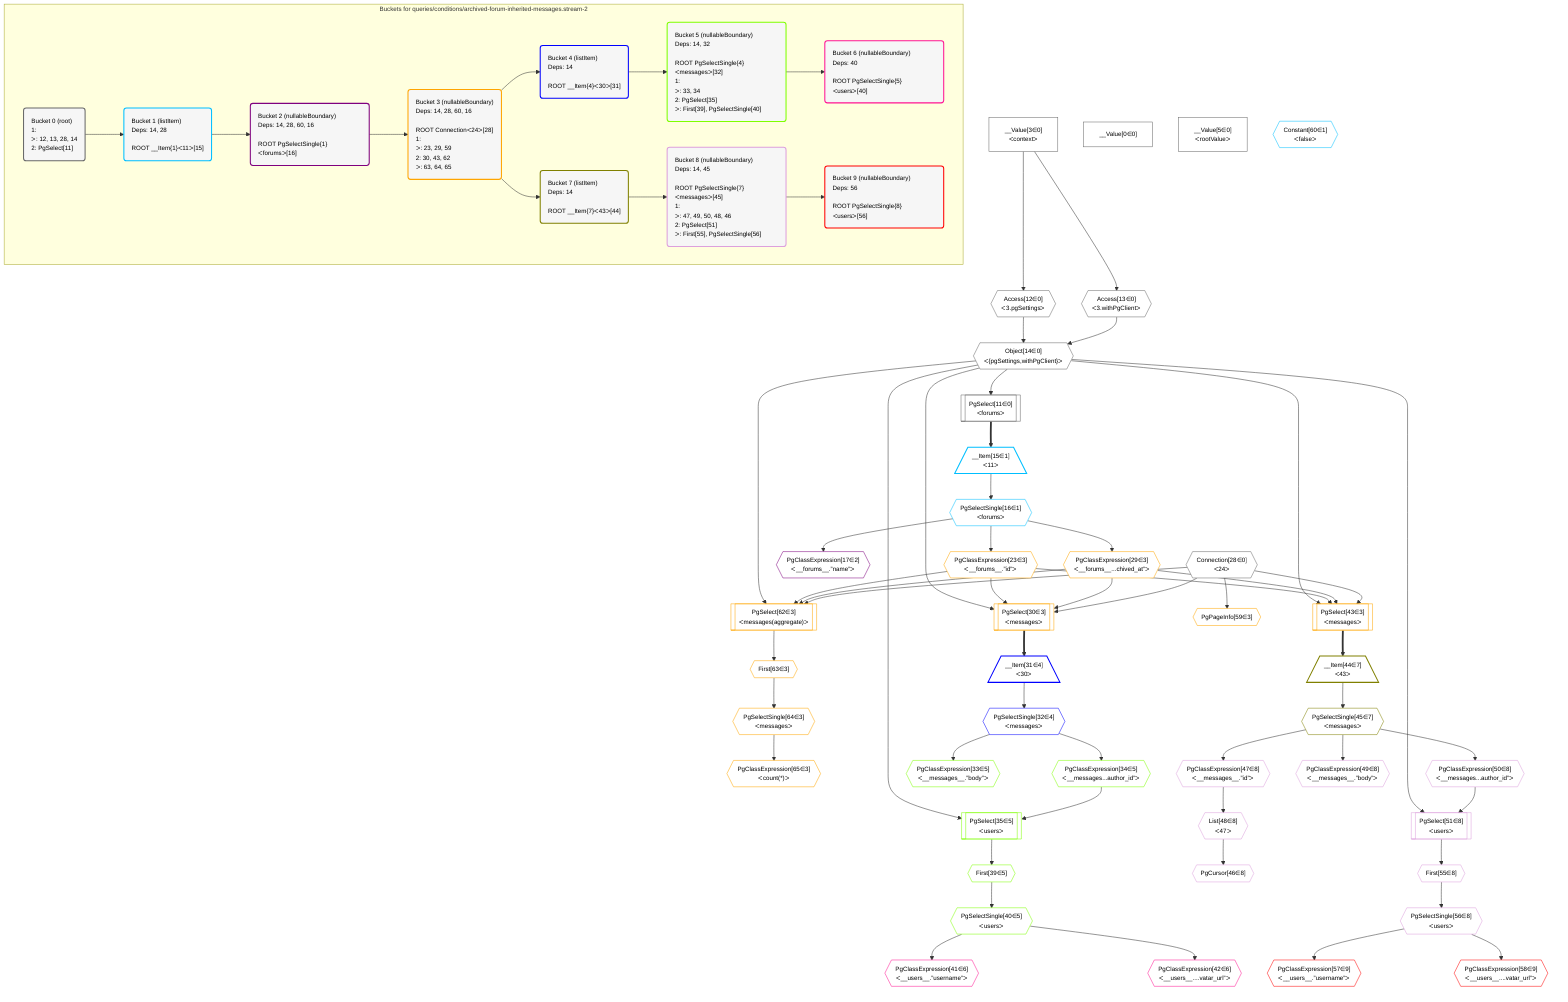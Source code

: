 %%{init: {'themeVariables': { 'fontSize': '12px'}}}%%
graph TD
    classDef path fill:#eee,stroke:#000,color:#000
    classDef plan fill:#fff,stroke-width:1px,color:#000
    classDef itemplan fill:#fff,stroke-width:2px,color:#000
    classDef unbatchedplan fill:#dff,stroke-width:1px,color:#000
    classDef sideeffectplan fill:#fcc,stroke-width:2px,color:#000
    classDef bucket fill:#f6f6f6,color:#000,stroke-width:2px,text-align:left


    %% plan dependencies
    Object14{{"Object[14∈0]<br />ᐸ{pgSettings,withPgClient}ᐳ"}}:::plan
    Access12{{"Access[12∈0]<br />ᐸ3.pgSettingsᐳ"}}:::plan
    Access13{{"Access[13∈0]<br />ᐸ3.withPgClientᐳ"}}:::plan
    Access12 & Access13 --> Object14
    PgSelect11[["PgSelect[11∈0]<br />ᐸforumsᐳ"]]:::plan
    Object14 --> PgSelect11
    __Value3["__Value[3∈0]<br />ᐸcontextᐳ"]:::plan
    __Value3 --> Access12
    __Value3 --> Access13
    __Value0["__Value[0∈0]"]:::plan
    __Value5["__Value[5∈0]<br />ᐸrootValueᐳ"]:::plan
    Connection28{{"Connection[28∈0]<br />ᐸ24ᐳ"}}:::plan
    __Item15[/"__Item[15∈1]<br />ᐸ11ᐳ"\]:::itemplan
    PgSelect11 ==> __Item15
    PgSelectSingle16{{"PgSelectSingle[16∈1]<br />ᐸforumsᐳ"}}:::plan
    __Item15 --> PgSelectSingle16
    Constant60{{"Constant[60∈1]<br />ᐸfalseᐳ"}}:::plan
    PgClassExpression17{{"PgClassExpression[17∈2]<br />ᐸ__forums__.”name”ᐳ"}}:::plan
    PgSelectSingle16 --> PgClassExpression17
    PgSelect30[["PgSelect[30∈3]<br />ᐸmessagesᐳ"]]:::plan
    PgClassExpression23{{"PgClassExpression[23∈3]<br />ᐸ__forums__.”id”ᐳ"}}:::plan
    PgClassExpression29{{"PgClassExpression[29∈3]<br />ᐸ__forums__...chived_at”ᐳ"}}:::plan
    Object14 & PgClassExpression23 & PgClassExpression29 & Connection28 --> PgSelect30
    PgSelect43[["PgSelect[43∈3]<br />ᐸmessagesᐳ"]]:::plan
    Object14 & PgClassExpression23 & PgClassExpression29 & Connection28 --> PgSelect43
    PgSelect62[["PgSelect[62∈3]<br />ᐸmessages(aggregate)ᐳ"]]:::plan
    Object14 & PgClassExpression23 & PgClassExpression29 & Connection28 --> PgSelect62
    PgSelectSingle16 --> PgClassExpression23
    PgSelectSingle16 --> PgClassExpression29
    PgPageInfo59{{"PgPageInfo[59∈3]"}}:::plan
    Connection28 --> PgPageInfo59
    First63{{"First[63∈3]"}}:::plan
    PgSelect62 --> First63
    PgSelectSingle64{{"PgSelectSingle[64∈3]<br />ᐸmessagesᐳ"}}:::plan
    First63 --> PgSelectSingle64
    PgClassExpression65{{"PgClassExpression[65∈3]<br />ᐸcount(*)ᐳ"}}:::plan
    PgSelectSingle64 --> PgClassExpression65
    __Item31[/"__Item[31∈4]<br />ᐸ30ᐳ"\]:::itemplan
    PgSelect30 ==> __Item31
    PgSelectSingle32{{"PgSelectSingle[32∈4]<br />ᐸmessagesᐳ"}}:::plan
    __Item31 --> PgSelectSingle32
    PgSelect35[["PgSelect[35∈5]<br />ᐸusersᐳ"]]:::plan
    PgClassExpression34{{"PgClassExpression[34∈5]<br />ᐸ__messages...author_id”ᐳ"}}:::plan
    Object14 & PgClassExpression34 --> PgSelect35
    PgClassExpression33{{"PgClassExpression[33∈5]<br />ᐸ__messages__.”body”ᐳ"}}:::plan
    PgSelectSingle32 --> PgClassExpression33
    PgSelectSingle32 --> PgClassExpression34
    First39{{"First[39∈5]"}}:::plan
    PgSelect35 --> First39
    PgSelectSingle40{{"PgSelectSingle[40∈5]<br />ᐸusersᐳ"}}:::plan
    First39 --> PgSelectSingle40
    PgClassExpression41{{"PgClassExpression[41∈6]<br />ᐸ__users__.”username”ᐳ"}}:::plan
    PgSelectSingle40 --> PgClassExpression41
    PgClassExpression42{{"PgClassExpression[42∈6]<br />ᐸ__users__....vatar_url”ᐳ"}}:::plan
    PgSelectSingle40 --> PgClassExpression42
    __Item44[/"__Item[44∈7]<br />ᐸ43ᐳ"\]:::itemplan
    PgSelect43 ==> __Item44
    PgSelectSingle45{{"PgSelectSingle[45∈7]<br />ᐸmessagesᐳ"}}:::plan
    __Item44 --> PgSelectSingle45
    PgSelect51[["PgSelect[51∈8]<br />ᐸusersᐳ"]]:::plan
    PgClassExpression50{{"PgClassExpression[50∈8]<br />ᐸ__messages...author_id”ᐳ"}}:::plan
    Object14 & PgClassExpression50 --> PgSelect51
    PgCursor46{{"PgCursor[46∈8]"}}:::plan
    List48{{"List[48∈8]<br />ᐸ47ᐳ"}}:::plan
    List48 --> PgCursor46
    PgClassExpression47{{"PgClassExpression[47∈8]<br />ᐸ__messages__.”id”ᐳ"}}:::plan
    PgSelectSingle45 --> PgClassExpression47
    PgClassExpression47 --> List48
    PgClassExpression49{{"PgClassExpression[49∈8]<br />ᐸ__messages__.”body”ᐳ"}}:::plan
    PgSelectSingle45 --> PgClassExpression49
    PgSelectSingle45 --> PgClassExpression50
    First55{{"First[55∈8]"}}:::plan
    PgSelect51 --> First55
    PgSelectSingle56{{"PgSelectSingle[56∈8]<br />ᐸusersᐳ"}}:::plan
    First55 --> PgSelectSingle56
    PgClassExpression57{{"PgClassExpression[57∈9]<br />ᐸ__users__.”username”ᐳ"}}:::plan
    PgSelectSingle56 --> PgClassExpression57
    PgClassExpression58{{"PgClassExpression[58∈9]<br />ᐸ__users__....vatar_url”ᐳ"}}:::plan
    PgSelectSingle56 --> PgClassExpression58

    %% define steps

    subgraph "Buckets for queries/conditions/archived-forum-inherited-messages.stream-2"
    Bucket0("Bucket 0 (root)<br />1: <br />ᐳ: 12, 13, 28, 14<br />2: PgSelect[11]"):::bucket
    classDef bucket0 stroke:#696969
    class Bucket0,__Value0,__Value3,__Value5,PgSelect11,Access12,Access13,Object14,Connection28 bucket0
    Bucket1("Bucket 1 (listItem)<br />Deps: 14, 28<br /><br />ROOT __Item{1}ᐸ11ᐳ[15]"):::bucket
    classDef bucket1 stroke:#00bfff
    class Bucket1,__Item15,PgSelectSingle16,Constant60 bucket1
    Bucket2("Bucket 2 (nullableBoundary)<br />Deps: 14, 28, 60, 16<br /><br />ROOT PgSelectSingle{1}ᐸforumsᐳ[16]"):::bucket
    classDef bucket2 stroke:#7f007f
    class Bucket2,PgClassExpression17 bucket2
    Bucket3("Bucket 3 (nullableBoundary)<br />Deps: 14, 28, 60, 16<br /><br />ROOT Connectionᐸ24ᐳ[28]<br />1: <br />ᐳ: 23, 29, 59<br />2: 30, 43, 62<br />ᐳ: 63, 64, 65"):::bucket
    classDef bucket3 stroke:#ffa500
    class Bucket3,PgClassExpression23,PgClassExpression29,PgSelect30,PgSelect43,PgPageInfo59,PgSelect62,First63,PgSelectSingle64,PgClassExpression65 bucket3
    Bucket4("Bucket 4 (listItem)<br />Deps: 14<br /><br />ROOT __Item{4}ᐸ30ᐳ[31]"):::bucket
    classDef bucket4 stroke:#0000ff
    class Bucket4,__Item31,PgSelectSingle32 bucket4
    Bucket5("Bucket 5 (nullableBoundary)<br />Deps: 14, 32<br /><br />ROOT PgSelectSingle{4}ᐸmessagesᐳ[32]<br />1: <br />ᐳ: 33, 34<br />2: PgSelect[35]<br />ᐳ: First[39], PgSelectSingle[40]"):::bucket
    classDef bucket5 stroke:#7fff00
    class Bucket5,PgClassExpression33,PgClassExpression34,PgSelect35,First39,PgSelectSingle40 bucket5
    Bucket6("Bucket 6 (nullableBoundary)<br />Deps: 40<br /><br />ROOT PgSelectSingle{5}ᐸusersᐳ[40]"):::bucket
    classDef bucket6 stroke:#ff1493
    class Bucket6,PgClassExpression41,PgClassExpression42 bucket6
    Bucket7("Bucket 7 (listItem)<br />Deps: 14<br /><br />ROOT __Item{7}ᐸ43ᐳ[44]"):::bucket
    classDef bucket7 stroke:#808000
    class Bucket7,__Item44,PgSelectSingle45 bucket7
    Bucket8("Bucket 8 (nullableBoundary)<br />Deps: 14, 45<br /><br />ROOT PgSelectSingle{7}ᐸmessagesᐳ[45]<br />1: <br />ᐳ: 47, 49, 50, 48, 46<br />2: PgSelect[51]<br />ᐳ: First[55], PgSelectSingle[56]"):::bucket
    classDef bucket8 stroke:#dda0dd
    class Bucket8,PgCursor46,PgClassExpression47,List48,PgClassExpression49,PgClassExpression50,PgSelect51,First55,PgSelectSingle56 bucket8
    Bucket9("Bucket 9 (nullableBoundary)<br />Deps: 56<br /><br />ROOT PgSelectSingle{8}ᐸusersᐳ[56]"):::bucket
    classDef bucket9 stroke:#ff0000
    class Bucket9,PgClassExpression57,PgClassExpression58 bucket9
    Bucket0 --> Bucket1
    Bucket1 --> Bucket2
    Bucket2 --> Bucket3
    Bucket3 --> Bucket4 & Bucket7
    Bucket4 --> Bucket5
    Bucket5 --> Bucket6
    Bucket7 --> Bucket8
    Bucket8 --> Bucket9
    end